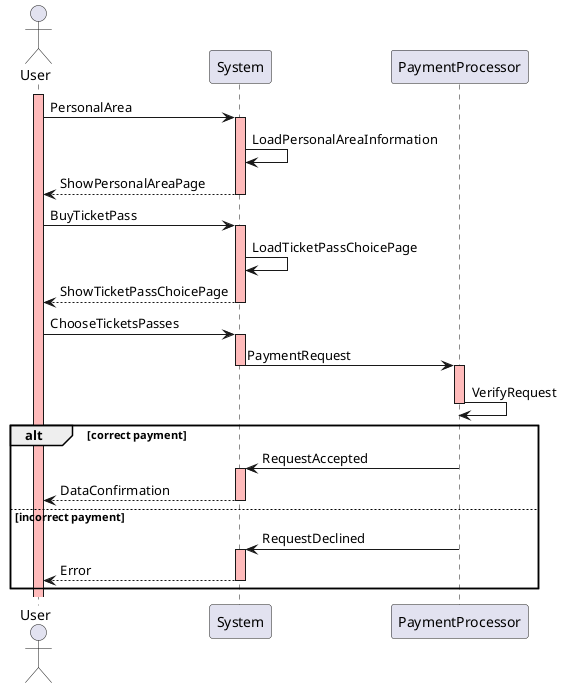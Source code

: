@startuml

actor User
participant System
participant PaymentProcessor

activate User #FFBBBB
User -> System: PersonalArea
activate System #FFBBBB
System -> System: LoadPersonalAreaInformation
System --> User: ShowPersonalAreaPage
deactivate System
User -> System: BuyTicketPass
activate System #FFBBBB
System -> System: LoadTicketPassChoicePage
System --> User: ShowTicketPassChoicePage
deactivate System
User -> System: ChooseTicketsPasses
activate System #FFBBBB
System -> PaymentProcessor: PaymentRequest
deactivate System
activate PaymentProcessor #FFBBBB
PaymentProcessor -> PaymentProcessor: VerifyRequest
deactivate PaymentProcessor

alt correct payment
  PaymentProcessor -> System: RequestAccepted
  activate System #FFBBBB
  System --> User: DataConfirmation
  deactivate System
else incorrect payment
  PaymentProcessor -> System: RequestDeclined
  activate System #FFBBBB
  System --> User: Error
  deactivate System
end

@enduml
